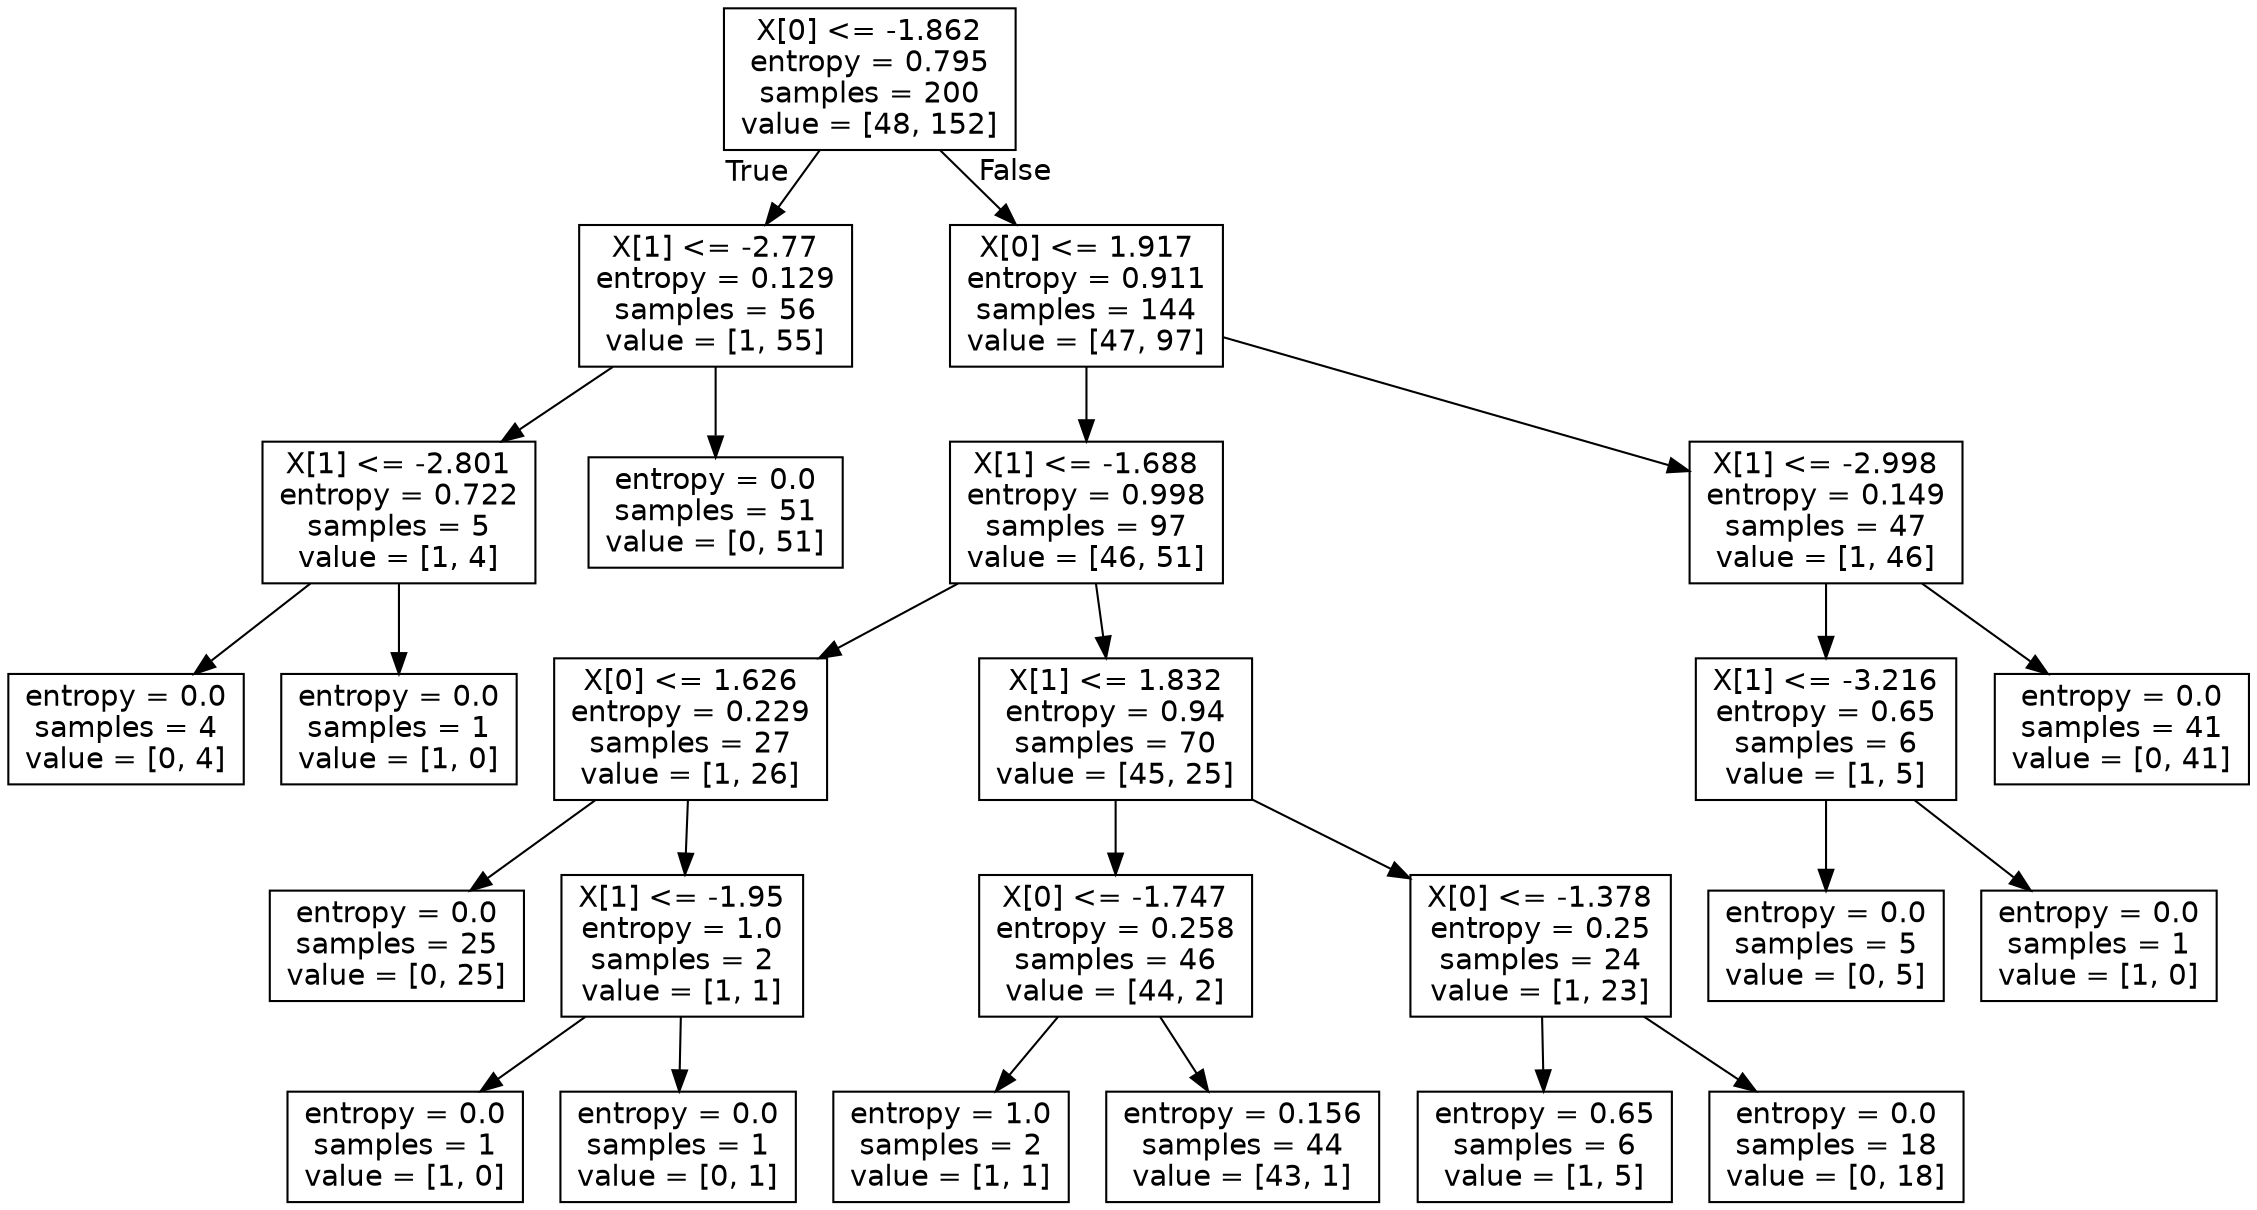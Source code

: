 digraph Tree {
node [shape=box, fontname="helvetica"] ;
edge [fontname="helvetica"] ;
0 [label="X[0] <= -1.862\nentropy = 0.795\nsamples = 200\nvalue = [48, 152]"] ;
1 [label="X[1] <= -2.77\nentropy = 0.129\nsamples = 56\nvalue = [1, 55]"] ;
0 -> 1 [labeldistance=2.5, labelangle=45, headlabel="True"] ;
2 [label="X[1] <= -2.801\nentropy = 0.722\nsamples = 5\nvalue = [1, 4]"] ;
1 -> 2 ;
3 [label="entropy = 0.0\nsamples = 4\nvalue = [0, 4]"] ;
2 -> 3 ;
4 [label="entropy = 0.0\nsamples = 1\nvalue = [1, 0]"] ;
2 -> 4 ;
5 [label="entropy = 0.0\nsamples = 51\nvalue = [0, 51]"] ;
1 -> 5 ;
6 [label="X[0] <= 1.917\nentropy = 0.911\nsamples = 144\nvalue = [47, 97]"] ;
0 -> 6 [labeldistance=2.5, labelangle=-45, headlabel="False"] ;
7 [label="X[1] <= -1.688\nentropy = 0.998\nsamples = 97\nvalue = [46, 51]"] ;
6 -> 7 ;
8 [label="X[0] <= 1.626\nentropy = 0.229\nsamples = 27\nvalue = [1, 26]"] ;
7 -> 8 ;
9 [label="entropy = 0.0\nsamples = 25\nvalue = [0, 25]"] ;
8 -> 9 ;
10 [label="X[1] <= -1.95\nentropy = 1.0\nsamples = 2\nvalue = [1, 1]"] ;
8 -> 10 ;
11 [label="entropy = 0.0\nsamples = 1\nvalue = [1, 0]"] ;
10 -> 11 ;
12 [label="entropy = 0.0\nsamples = 1\nvalue = [0, 1]"] ;
10 -> 12 ;
13 [label="X[1] <= 1.832\nentropy = 0.94\nsamples = 70\nvalue = [45, 25]"] ;
7 -> 13 ;
14 [label="X[0] <= -1.747\nentropy = 0.258\nsamples = 46\nvalue = [44, 2]"] ;
13 -> 14 ;
15 [label="entropy = 1.0\nsamples = 2\nvalue = [1, 1]"] ;
14 -> 15 ;
16 [label="entropy = 0.156\nsamples = 44\nvalue = [43, 1]"] ;
14 -> 16 ;
17 [label="X[0] <= -1.378\nentropy = 0.25\nsamples = 24\nvalue = [1, 23]"] ;
13 -> 17 ;
18 [label="entropy = 0.65\nsamples = 6\nvalue = [1, 5]"] ;
17 -> 18 ;
19 [label="entropy = 0.0\nsamples = 18\nvalue = [0, 18]"] ;
17 -> 19 ;
20 [label="X[1] <= -2.998\nentropy = 0.149\nsamples = 47\nvalue = [1, 46]"] ;
6 -> 20 ;
21 [label="X[1] <= -3.216\nentropy = 0.65\nsamples = 6\nvalue = [1, 5]"] ;
20 -> 21 ;
22 [label="entropy = 0.0\nsamples = 5\nvalue = [0, 5]"] ;
21 -> 22 ;
23 [label="entropy = 0.0\nsamples = 1\nvalue = [1, 0]"] ;
21 -> 23 ;
24 [label="entropy = 0.0\nsamples = 41\nvalue = [0, 41]"] ;
20 -> 24 ;
}